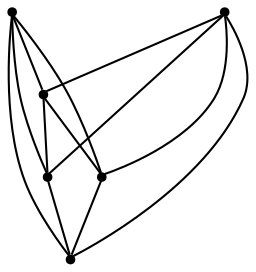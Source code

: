 graph {
  node [shape=point,comment="{\"directed\":false,\"doi\":\"10.1007/978-3-540-70904-6_31\",\"figure\":\"1 (2)\"}"]

  v0 [pos="1440.1428824491277,337.9863527086046"]
  v1 [pos="1352.1265307049418,343.17383236355255"]
  v2 [pos="1259.985406068314,367.73641374376086"]
  v3 [pos="1178.7202897892441,349.42383236355255"]
  v4 [pos="1097.6434956395349,336.9628058539497"]
  v5 [pos="1041.818781795058,335.23538377549914"]

  v0 -- v1 [id="-1",pos="1440.1428824491277,337.9863527086046 1352.1265307049418,343.17383236355255 1352.1265307049418,343.17383236355255 1352.1265307049418,343.17383236355255"]
  v5 -- v4 [id="-2",pos="1041.818781795058,335.23538377549914 1097.6434956395349,336.9628058539497 1097.6434956395349,336.9628058539497 1097.6434956395349,336.9628058539497"]
  v5 -- v1 [id="-3",pos="1041.818781795058,335.23538377549914 1222.5190952034884,208.0353207058377 1222.5190952034884,208.0353207058377 1222.5190952034884,208.0353207058377 1352.1265307049418,343.17383236355255 1352.1265307049418,343.17383236355255 1352.1265307049418,343.17383236355255"]
  v5 -- v0 [id="-4",pos="1041.818781795058,335.23538377549914 1238.0261809593023,451.0602739122179 1238.0261809593023,451.0602739122179 1238.0261809593023,451.0602739122179 1440.1428824491277,337.9863527086046 1440.1428824491277,337.9863527086046 1440.1428824491277,337.9863527086046"]
  v3 -- v1 [id="-6",pos="1178.7202897892441,349.42383236355255 1246.8569404069767,403.06451585557727 1246.8569404069767,403.06451585557727 1246.8569404069767,403.06451585557727 1352.1265307049418,343.17383236355255 1352.1265307049418,343.17383236355255 1352.1265307049418,343.17383236355255"]
  v3 -- v4 [id="-7",pos="1178.7202897892441,349.42383236355255 1097.6434956395349,336.9628058539497 1097.6434956395349,336.9628058539497 1097.6434956395349,336.9628058539497"]
  v4 -- v2 [id="-8",pos="1097.6434956395349,336.9628058539497 1192.6302143895348,278.66876390245227 1192.6302143895348,278.66876390245227 1192.6302143895348,278.66876390245227 1259.985406068314,367.73641374376086 1259.985406068314,367.73641374376086 1259.985406068314,367.73641374376086"]
  v5 -- v2 [id="-9",pos="1041.818781795058,335.23538377549914 1197.722765261628,244.71032884385852 1197.722765261628,244.71032884385852 1197.722765261628,244.71032884385852 1259.985406068314,367.73641374376086 1259.985406068314,367.73641374376086 1259.985406068314,367.73641374376086"]
  v4 -- v0 [id="-11",pos="1097.6434956395349,336.9628058539497 1238.5928960755814,436.68547736273877 1238.5928960755814,436.68547736273877 1238.5928960755814,436.68547736273877 1440.1428824491277,337.9863527086046 1440.1428824491277,337.9863527086046 1440.1428824491277,337.9863527086046"]
  v3 -- v2 [id="-12",pos="1178.7202897892441,349.42383236355255 1259.985406068314,367.73641374376086 1259.985406068314,367.73641374376086 1259.985406068314,367.73641374376086"]
  v2 -- v1 [id="-13",pos="1259.985406068314,367.73641374376086 1352.1265307049418,343.17383236355255 1352.1265307049418,343.17383236355255 1352.1265307049418,343.17383236355255"]
  v3 -- v0 [id="-14",pos="1178.7202897892441,349.42383236355255 1240.0639898255813,421.17695278591583 1240.0639898255813,421.17695278591583 1240.0639898255813,421.17695278591583 1440.1428824491277,337.9863527086046 1440.1428824491277,337.9863527086046 1440.1428824491277,337.9863527086046"]
}